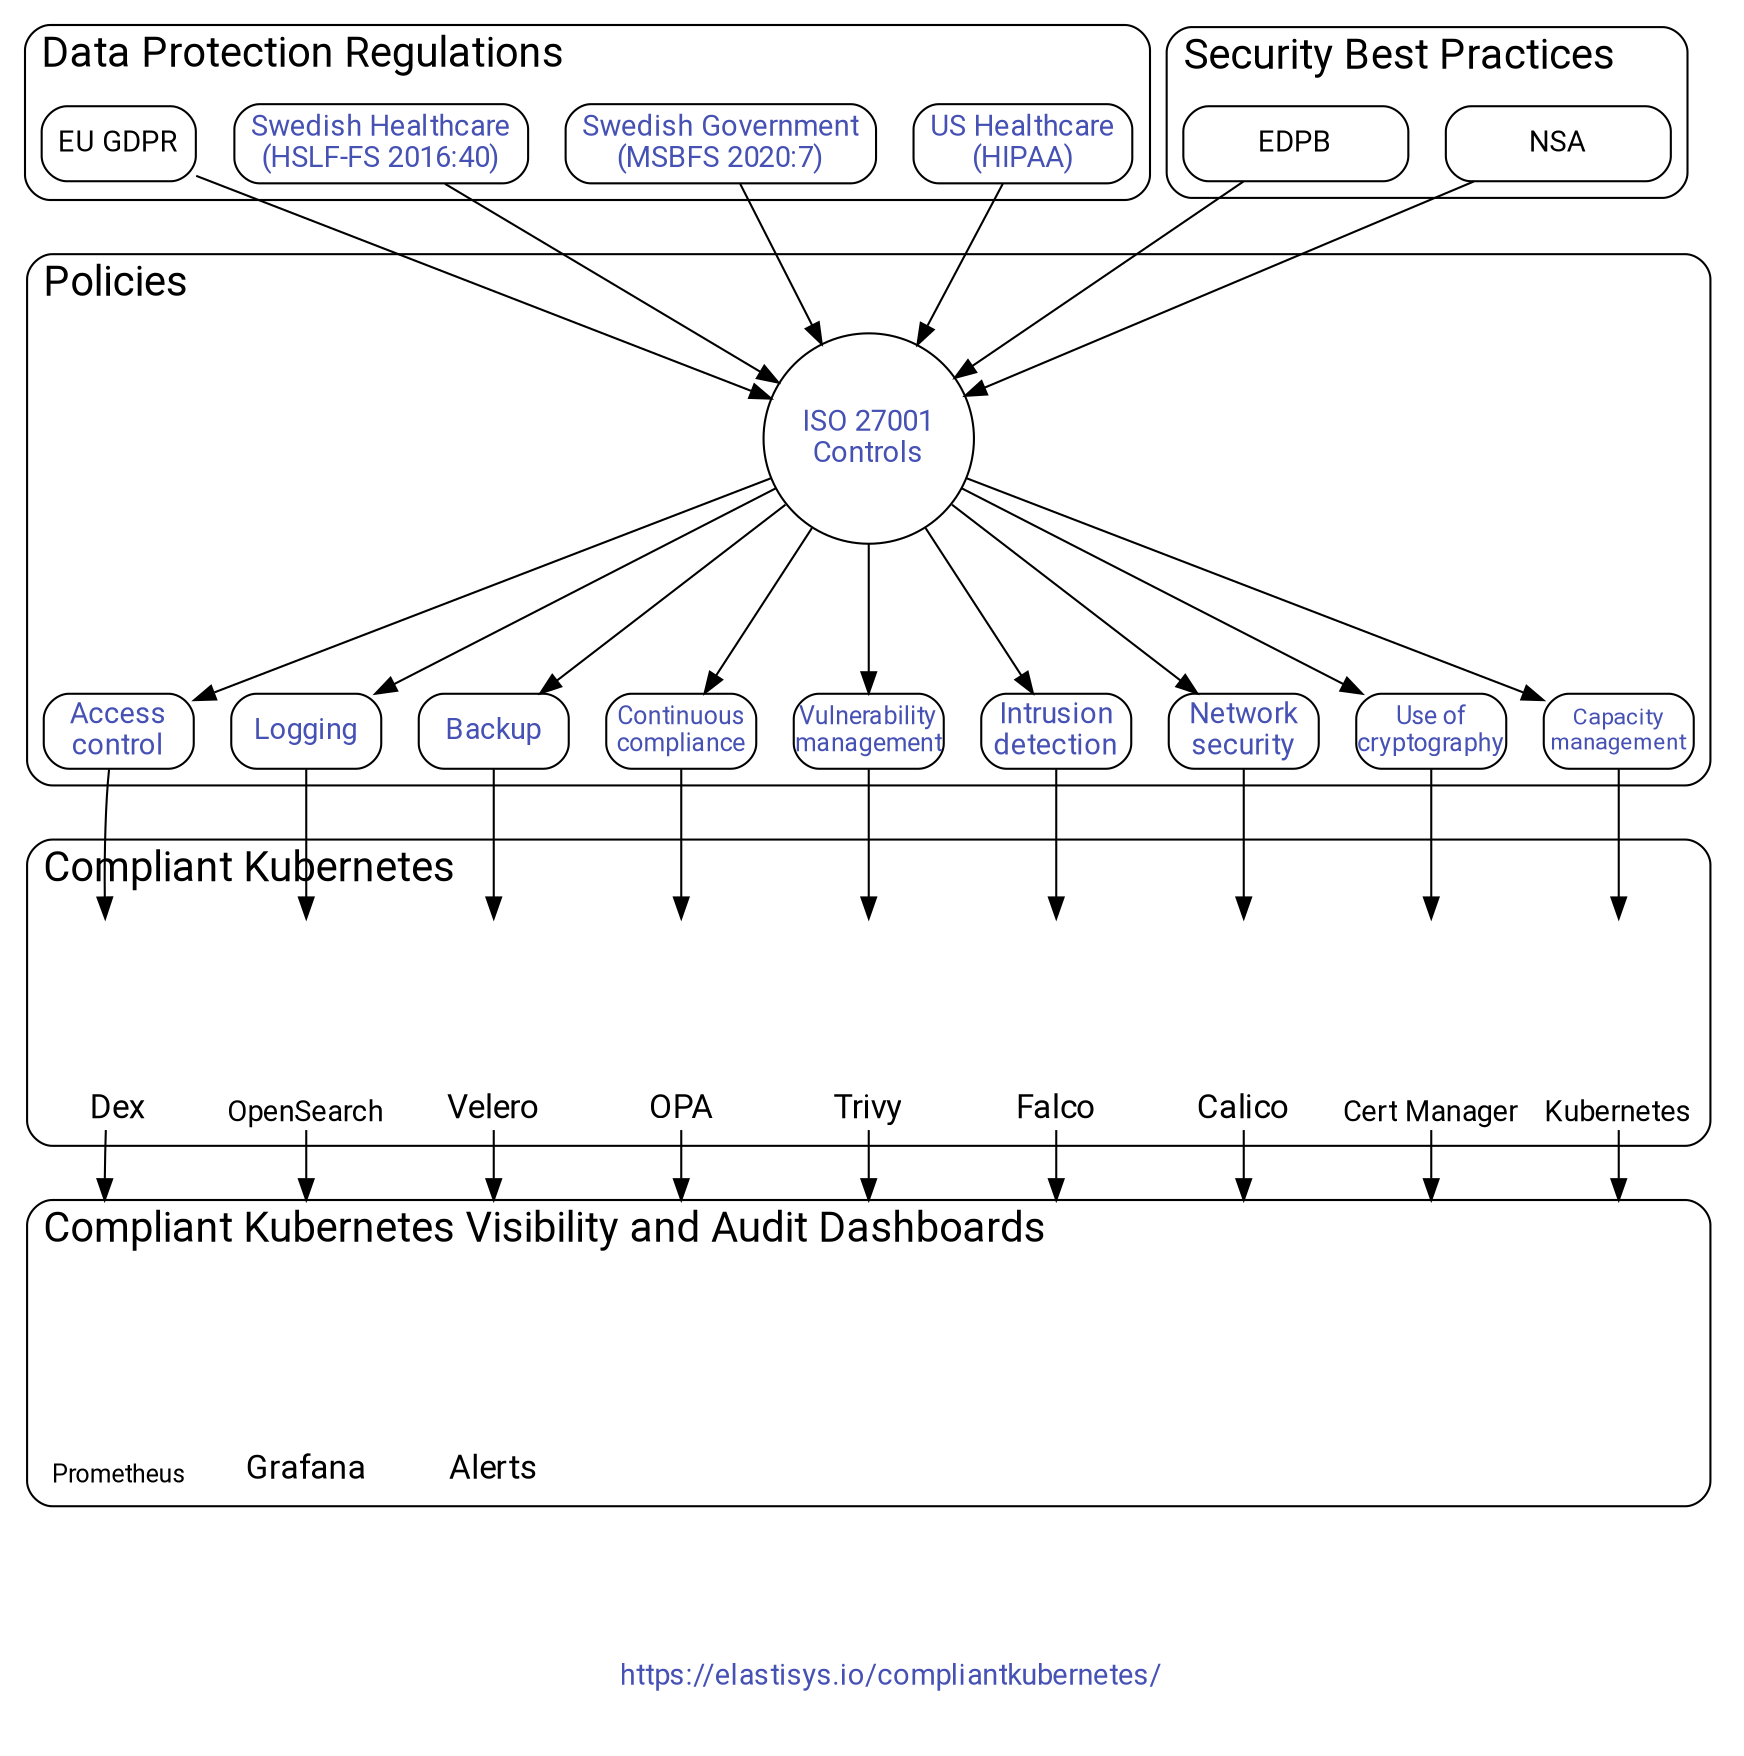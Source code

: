 digraph compliance_basics {
    splines=false;
    graph [
        fontname = "Roboto,BlinkMacSystemFont,Helvetica,Arial,sans-serif"
        style=rounded
    ]
    node  [fontname = "Roboto,BlinkMacSystemFont,Helvetica,Arial,sans-serif"]
    edge  [fontname = "Roboto,BlinkMacSystemFont,Helvetica,Arial,sans-serif"]

    compound=true
    graph[labeljust="l", fontsize=20, ranksep=1]

    node[target="_top"]  // Open links in same tab

    node[target="_blank"]  // Open links in new tab
    subgraph cluster_regulations {
        label="Data Protection Regulations"

        node[width=1, shape=box, style=rounded]

        HIPAA[
            label="US Healthcare\n(HIPAA)"
            URL="https://elastisys.io/compliantkubernetes/ciso-guide/controls/hipaa/"
            fontcolor="#4651b4"
        ]
        MSBFS[
            label="Swedish Government\n(MSBFS 2020:7)"
            URL="https://elastisys.io/compliantkubernetes/ciso-guide/controls/msbfs-20207/"
            fontcolor="#4651b4"
        ]
        PDL[
            label="Swedish Healthcare\n(HSLF-FS 2016:40)"
            URL="https://elastisys.io/compliantkubernetes/ciso-guide/controls/hslf-fs-201640/"
            fontcolor="#4651b4"
        ]
        GDPR[
            label="EU GDPR"
            URL="https://gdpr.eu/"
        ]
    }

    subgraph cluster_best_practices {
        label="Security Best Practices"

        node[width=1.5, shape=box, style=rounded]

        NSA[
            label="NSA"
            URL="https://media.defense.gov/2021/Aug/03/2002820425/-1/-1/1/CTR_KUBERNETES%20HARDENING%20GUIDANCE.PDF"
        ]
        EDPB[
            label="EDPB"
            URL="https://edpb.europa.eu/system/files/2021-06/edpb_recommendations_202001vo.2.0_supplementarymeasurestransferstools_en.pdf"
        ]
    }

    node[target="_top"]  // Open links in same tab
    subgraph cluster_policies {
        label="Policies"

        node[width=1, shape=circle, fixedsize=true]

        Controls[
            label="ISO 27001\nControls"
            URL="https://elastisys.io/compliantkubernetes/ciso-guide/controls/iso-27001/"
            fontcolor="#4651b4"
            width=1.4
        ]

        { NSA, EDPB, HIPAA, MSBFS, PDL, GDPR } -> Controls

        node[
            width=1
            shape=box
            style=rounded
        ]
        Controls -> {
            access[
                label="Access\ncontrol"
                URL="https://elastisys.io/compliantkubernetes/operator-manual/access-control/"
                fontcolor="#4651b4"
            ]
            logging[
                label="Logging"
                URL="https://elastisys.io/compliantkubernetes/ciso-guide/log-review/"
                fontcolor="#4651b4"
            ]
            backups[
                label="Backup"
                URL="https://elastisys.io/compliantkubernetes/ciso-guide/backup/"
                fontcolor="#4651b4"
            ]
            continuous[
                label="Continuous\ncompliance"
                URL="https://elastisys.io/compliantkubernetes/ciso-guide/policy-as-code/"
                fontcolor="#4651b4"
                fontsize=12
            ]
            vulnerability[
                label="Vulnerability\nmanagement"
                URL="https://elastisys.io/compliantkubernetes/ciso-guide/vulnerability/"
                fontcolor="#4651b4"
                fontsize=12
            ]
            intrusion[
                label="Intrusion\ndetection"
                URL="https://elastisys.io/compliantkubernetes/ciso-guide/intrusion-detection/"
                fontcolor="#4651b4"
            ]
            network[
                label="Network\nsecurity"
                URL="https://elastisys.io/compliantkubernetes/ciso-guide/network-security/"
                fontcolor="#4651b4"
            ]
            crypto[
                label="Use of\ncryptography"
                URL="https://elastisys.io/compliantkubernetes/ciso-guide/cryptography/"
                fontcolor="#4651b4"
                fontsize=12
            ]
            capacity[
                label="Capacity\nmanagement"
                URL="https://elastisys.io/compliantkubernetes/ciso-guide/capacity-management/"
                fontcolor="#4651b4"
                fontsize=11
            ]
        }

        // SPECIAL NODES FOR ALIGNMENT
        controls2[style=invis]
    }

    node[target="_blank"]  // Open links in new tab
    subgraph cluster_implementation {
        label="Compliant Kubernetes"

        node[
            shape=none
            label=""
            width=1
            height=1.4
            labelloc=b
            fixedsize=true
            imagescale=true
            imagepos=tc
            fontsize=16
        ]

        access -> { dex[
            image="logos/project-icons/dex.svg"
            label="Dex"
            URL="https://dexidp.io/"
        ] }
        backups -> { velero[
            image="logos/project-icons/velero.svg"
            label="Velero"
            URL="https://velero.io"
        ] }
        logging -> { opensearch[
            image="logos/project-icons/opensearch.svg"
            label="OpenSearch"
            URL="https://opensearch.org/"
            fontsize=14
        ] }
        continuous -> { opa[
            image="logos/project-icons/opa.svg"
            label="OPA"
            URL="https://open-policy-agent.github.io/gatekeeper/website/docs/"
        ] }
        vulnerability -> { trivy[
            image="logos/project-icons/trivy.svg"
            label="Trivy"
            URL="https://github.com/aquasecurity/trivy"
        ] }
        intrusion -> { falco[
            image="logos/project-icons/falco.svg"
            label="Falco"
            URL="https://falco.org/"
        ] }
        network -> { calico[
            image="logos/project-icons/calico.svg"
            label="Calico"
            URL="https://www.projectcalico.org/"
        ] }
        crypto -> { certmanager[
            image="logos/project-icons/cert-manager.svg"
            label="Cert Manager"
            URL="https://cert-manager.io/"
            fontsize=14
        ] }
        capacity -> { kubernetes[
            image="logos/project-icons/kubernetes.svg"
            label="Kubernetes"
            URL="https://kubernetes.io/"
            fontsize=14
        ]}
    }

    subgraph cluster_audit {
        label="Compliant Kubernetes Visibility and Audit Dashboards"
        node[
            shape=none,
            label="",
            width=1,
            height=1.4,
            labelloc=b,
            fixedsize=true,
            imagescale=true,
            imagepos=tc,
            fontsize=16,
        ]
        prometheus[
            image="logos/project-icons/prometheus.svg"
            label="Prometheus"
            fontsize=12
            URL="https://prometheus.io/"
        ]
        grafana[
            image="logos/project-icons/grafana.svg"
            label="Grafana"
            URL="https://github.com/grafana/grafana"
        ]
        alerts[
            image="alerts.svg"
            label="Alerts"
        ]

        edge[lhead=cluster_audit]
        dex->prometheus
        opensearch->grafana
        velero->alerts

        // Alignment: We create a lot of invisible nodes "auditNA*" for alignment.
        opa->auditNA2
        trivy->auditNA3
        falco->auditNA4
        calico->auditNA5
        certmanager->auditNA6
        kubernetes->auditNA7
    }

    subgraph cluster_footer {
        style="invis";

        node[shape="none"];
        //node[shape="box"]; // Use for debugging
        createdBy[
            label=""
            image="logos/created-by.svg"
            URL="https://elastisys.com"
            width=3
        ]
        title[
            width=4.3
            label="https://elastisys.io/compliantkubernetes/"
            fontcolor="#4651b4"
            URL="https://elastisys.io/compliantkubernetes/"
        ]
        spacing_node_0[width=2,label=""]
        alignment_node_0[width=1,label=""]
    }

    // ALIGNMENT
    edge[weight=1000,style="invis"]
    GDPR -> controls2 -> access -> dex -> prometheus -> alignment_node_0
}
